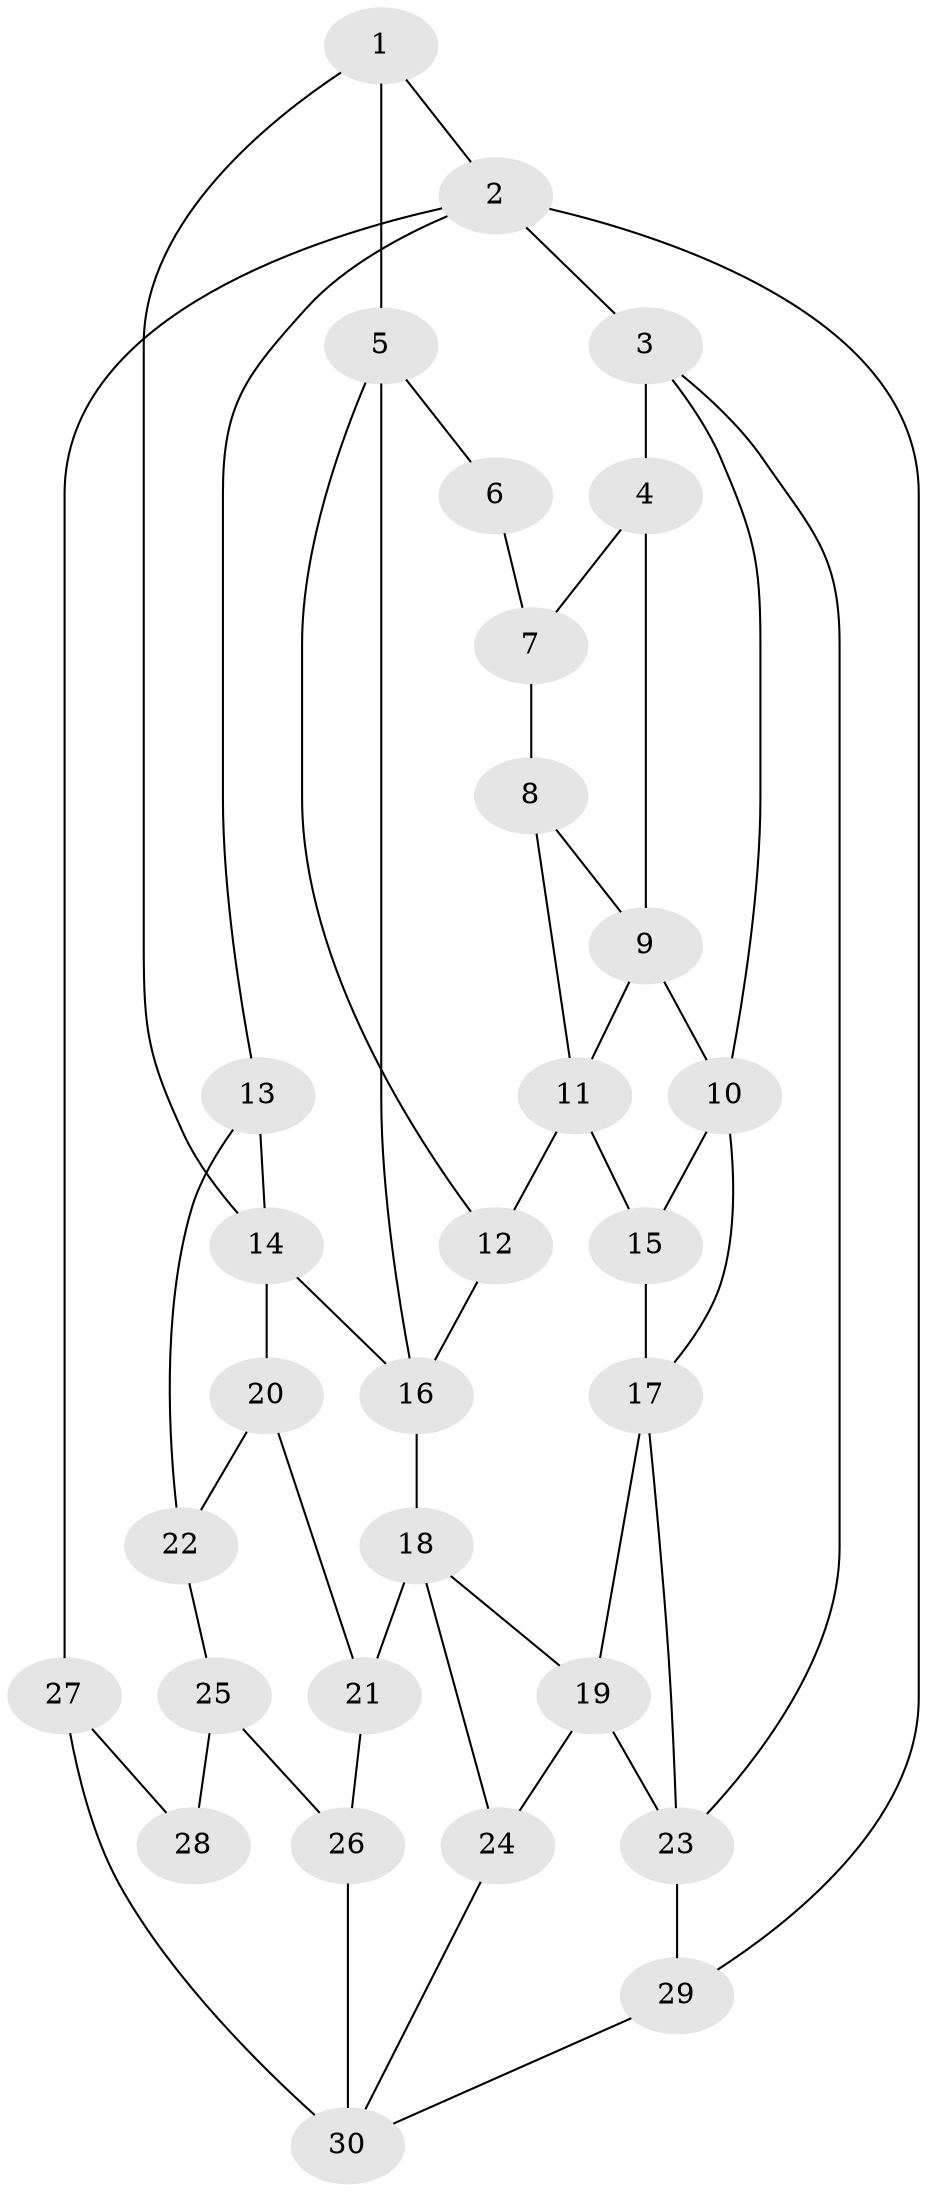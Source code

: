 // original degree distribution, {3: 0.02040816326530612, 6: 0.23469387755102042, 4: 0.25510204081632654, 5: 0.4897959183673469}
// Generated by graph-tools (version 1.1) at 2025/54/03/04/25 22:54:43]
// undirected, 30 vertices, 51 edges
graph export_dot {
  node [color=gray90,style=filled];
  1;
  2;
  3;
  4;
  5;
  6;
  7;
  8;
  9;
  10;
  11;
  12;
  13;
  14;
  15;
  16;
  17;
  18;
  19;
  20;
  21;
  22;
  23;
  24;
  25;
  26;
  27;
  28;
  29;
  30;
  1 -- 2 [weight=1.0];
  1 -- 5 [weight=2.0];
  1 -- 14 [weight=1.0];
  2 -- 3 [weight=3.0];
  2 -- 13 [weight=2.0];
  2 -- 27 [weight=2.0];
  2 -- 29 [weight=1.0];
  3 -- 4 [weight=1.0];
  3 -- 10 [weight=2.0];
  3 -- 23 [weight=1.0];
  4 -- 7 [weight=1.0];
  4 -- 9 [weight=1.0];
  5 -- 6 [weight=2.0];
  5 -- 12 [weight=1.0];
  5 -- 16 [weight=1.0];
  6 -- 7 [weight=2.0];
  7 -- 8 [weight=2.0];
  8 -- 9 [weight=1.0];
  8 -- 11 [weight=1.0];
  9 -- 10 [weight=1.0];
  9 -- 11 [weight=1.0];
  10 -- 15 [weight=2.0];
  10 -- 17 [weight=1.0];
  11 -- 12 [weight=1.0];
  11 -- 15 [weight=2.0];
  12 -- 16 [weight=1.0];
  13 -- 14 [weight=2.0];
  13 -- 22 [weight=2.0];
  14 -- 16 [weight=1.0];
  14 -- 20 [weight=1.0];
  15 -- 17 [weight=2.0];
  16 -- 18 [weight=1.0];
  17 -- 19 [weight=1.0];
  17 -- 23 [weight=1.0];
  18 -- 19 [weight=1.0];
  18 -- 21 [weight=2.0];
  18 -- 24 [weight=1.0];
  19 -- 23 [weight=2.0];
  19 -- 24 [weight=1.0];
  20 -- 21 [weight=2.0];
  20 -- 22 [weight=1.0];
  21 -- 26 [weight=2.0];
  22 -- 25 [weight=1.0];
  23 -- 29 [weight=2.0];
  24 -- 30 [weight=1.0];
  25 -- 26 [weight=1.0];
  25 -- 28 [weight=2.0];
  26 -- 30 [weight=1.0];
  27 -- 28 [weight=2.0];
  27 -- 30 [weight=2.0];
  29 -- 30 [weight=1.0];
}
